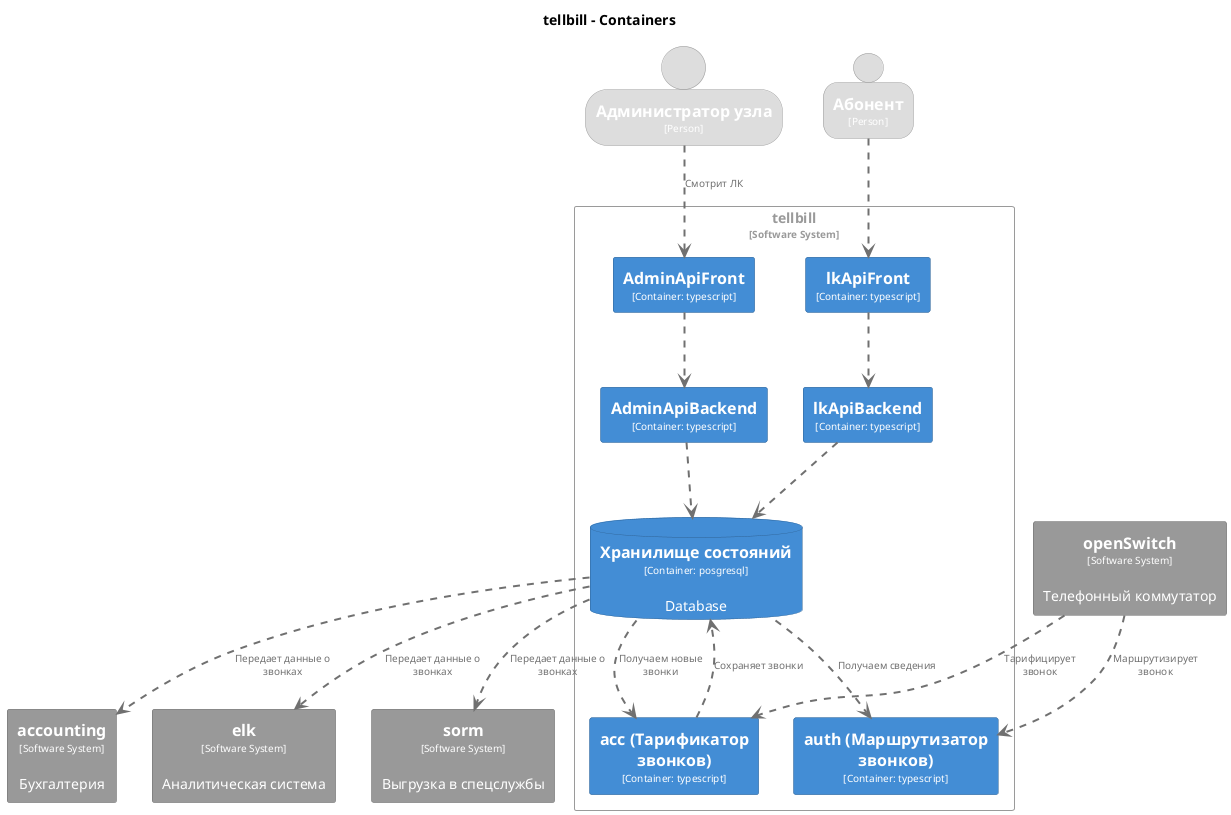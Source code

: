 @startuml
set separator none
title tellbill - Containers

top to bottom direction

skinparam {
  arrowFontSize 10
  defaultTextAlignment center
  wrapWidth 200
  maxMessageSize 100
}

hide stereotype

skinparam rectangle<<tellbill.AdminApiBackend>> {
  BackgroundColor #438dd5
  FontColor #ffffff
  BorderColor #2e6295
  shadowing false
}
skinparam rectangle<<tellbill.AdminApiFront>> {
  BackgroundColor #438dd5
  FontColor #ffffff
  BorderColor #2e6295
  shadowing false
}
skinparam rectangle<<tellbill.accТарификаторзвонков>> {
  BackgroundColor #438dd5
  FontColor #ffffff
  BorderColor #2e6295
  shadowing false
}
skinparam rectangle<<accounting>> {
  BackgroundColor #999999
  FontColor #ffffff
  BorderColor #6b6b6b
  shadowing false
}
skinparam rectangle<<tellbill.authМаршрутизаторзвонков>> {
  BackgroundColor #438dd5
  FontColor #ffffff
  BorderColor #2e6295
  shadowing false
}
skinparam rectangle<<elk>> {
  BackgroundColor #999999
  FontColor #ffffff
  BorderColor #6b6b6b
  shadowing false
}
skinparam rectangle<<tellbill.lkApiBackend>> {
  BackgroundColor #438dd5
  FontColor #ffffff
  BorderColor #2e6295
  shadowing false
}
skinparam rectangle<<tellbill.lkApiFront>> {
  BackgroundColor #438dd5
  FontColor #ffffff
  BorderColor #2e6295
  shadowing false
}
skinparam rectangle<<openSwitch>> {
  BackgroundColor #999999
  FontColor #ffffff
  BorderColor #6b6b6b
  shadowing false
}
skinparam rectangle<<sorm>> {
  BackgroundColor #999999
  FontColor #ffffff
  BorderColor #6b6b6b
  shadowing false
}
skinparam person<<Абонент>> {
  BackgroundColor #dddddd
  FontColor #ffffff
  BorderColor #9a9a9a
  shadowing false
}
skinparam person<<Администраторузла>> {
  BackgroundColor #dddddd
  FontColor #ffffff
  BorderColor #9a9a9a
  shadowing false
}
skinparam database<<tellbill.Хранилищесостояний>> {
  BackgroundColor #438dd5
  FontColor #ffffff
  BorderColor #2e6295
  shadowing false
}
skinparam rectangle<<tellbill>> {
  BorderColor #9a9a9a
  FontColor #9a9a9a
  shadowing false
}

person "==Администратор узла\n<size:10>[Person]</size>" <<Администраторузла>> as Администраторузла
person "==Абонент\n<size:10>[Person]</size>" <<Абонент>> as Абонент
rectangle "==openSwitch\n<size:10>[Software System]</size>\n\nТелефонный коммутатор" <<openSwitch>> as openSwitch
rectangle "==accounting\n<size:10>[Software System]</size>\n\nБухгалтерия" <<accounting>> as accounting
rectangle "==elk\n<size:10>[Software System]</size>\n\nАналитическая система" <<elk>> as elk
rectangle "==sorm\n<size:10>[Software System]</size>\n\nВыгрузка в спецслужбы" <<sorm>> as sorm

rectangle "tellbill\n<size:10>[Software System]</size>" <<tellbill>> {
  rectangle "==auth (Маршрутизатор звонков)\n<size:10>[Container: typescript]</size>" <<tellbill.authМаршрутизаторзвонков>> as tellbill.authМаршрутизаторзвонков
  rectangle "==acc (Тарификатор звонков)\n<size:10>[Container: typescript]</size>" <<tellbill.accТарификаторзвонков>> as tellbill.accТарификаторзвонков
  database "==Хранилище состояний\n<size:10>[Container: posgresql]</size>\n\nDatabase" <<tellbill.Хранилищесостояний>> as tellbill.Хранилищесостояний
  rectangle "==lkApiBackend\n<size:10>[Container: typescript]</size>" <<tellbill.lkApiBackend>> as tellbill.lkApiBackend
  rectangle "==lkApiFront\n<size:10>[Container: typescript]</size>" <<tellbill.lkApiFront>> as tellbill.lkApiFront
  rectangle "==AdminApiBackend\n<size:10>[Container: typescript]</size>" <<tellbill.AdminApiBackend>> as tellbill.AdminApiBackend
  rectangle "==AdminApiFront\n<size:10>[Container: typescript]</size>" <<tellbill.AdminApiFront>> as tellbill.AdminApiFront
}

tellbill.AdminApiFront .[#707070,thickness=2].> tellbill.AdminApiBackend : "<color:#707070>"
tellbill.AdminApiBackend .[#707070,thickness=2].> tellbill.Хранилищесостояний : "<color:#707070>"
tellbill.lkApiBackend .[#707070,thickness=2].> tellbill.Хранилищесостояний : "<color:#707070>"
tellbill.accТарификаторзвонков .[#707070,thickness=2].> tellbill.Хранилищесостояний : "<color:#707070>Сохраняет звонки"
tellbill.Хранилищесостояний .[#707070,thickness=2].> tellbill.authМаршрутизаторзвонков : "<color:#707070>Получаем сведения"
tellbill.Хранилищесостояний .[#707070,thickness=2].> tellbill.accТарификаторзвонков : "<color:#707070>Получаем новые звонки"
tellbill.Хранилищесостояний .[#707070,thickness=2].> elk : "<color:#707070>Передает данные о звонках"
tellbill.Хранилищесостояний .[#707070,thickness=2].> sorm : "<color:#707070>Передает данные о звонках"
tellbill.Хранилищесостояний .[#707070,thickness=2].> accounting : "<color:#707070>Передает данные о звонках"
Абонент .[#707070,thickness=2].> tellbill.lkApiFront : "<color:#707070>"
openSwitch .[#707070,thickness=2].> tellbill.accТарификаторзвонков : "<color:#707070>Тарифицирует звонок"
openSwitch .[#707070,thickness=2].> tellbill.authМаршрутизаторзвонков : "<color:#707070>Маршрутизирует звонок"
Администраторузла .[#707070,thickness=2].> tellbill.AdminApiFront : "<color:#707070>Смотрит ЛК"
tellbill.lkApiFront .[#707070,thickness=2].> tellbill.lkApiBackend : "<color:#707070>"
@enduml